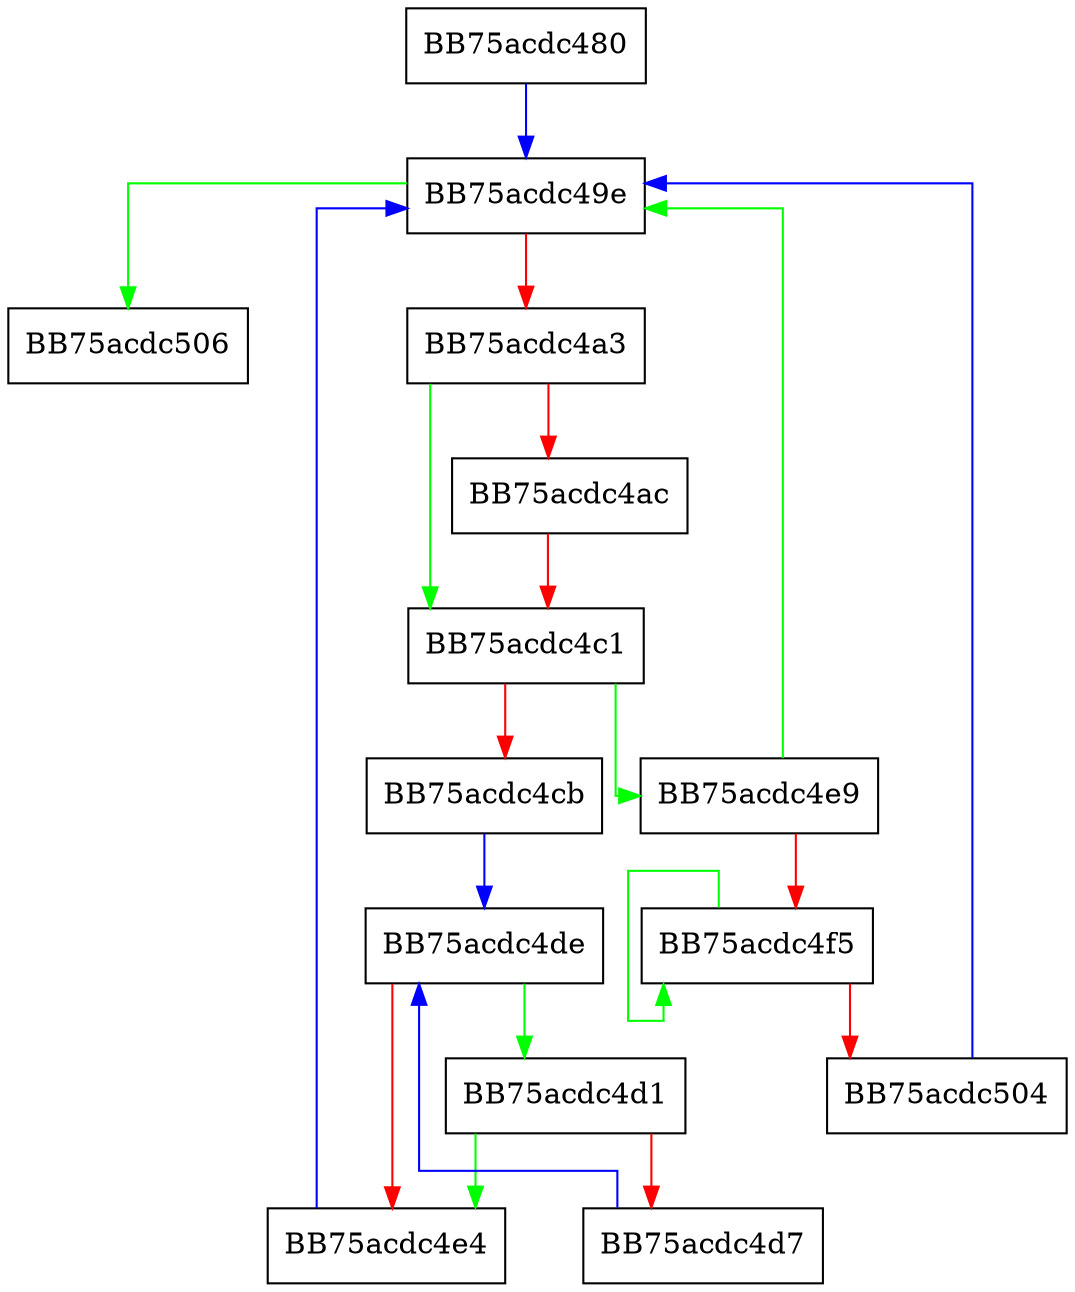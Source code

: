 digraph clear {
  node [shape="box"];
  graph [splines=ortho];
  BB75acdc480 -> BB75acdc49e [color="blue"];
  BB75acdc49e -> BB75acdc506 [color="green"];
  BB75acdc49e -> BB75acdc4a3 [color="red"];
  BB75acdc4a3 -> BB75acdc4c1 [color="green"];
  BB75acdc4a3 -> BB75acdc4ac [color="red"];
  BB75acdc4ac -> BB75acdc4c1 [color="red"];
  BB75acdc4c1 -> BB75acdc4e9 [color="green"];
  BB75acdc4c1 -> BB75acdc4cb [color="red"];
  BB75acdc4cb -> BB75acdc4de [color="blue"];
  BB75acdc4d1 -> BB75acdc4e4 [color="green"];
  BB75acdc4d1 -> BB75acdc4d7 [color="red"];
  BB75acdc4d7 -> BB75acdc4de [color="blue"];
  BB75acdc4de -> BB75acdc4d1 [color="green"];
  BB75acdc4de -> BB75acdc4e4 [color="red"];
  BB75acdc4e4 -> BB75acdc49e [color="blue"];
  BB75acdc4e9 -> BB75acdc49e [color="green"];
  BB75acdc4e9 -> BB75acdc4f5 [color="red"];
  BB75acdc4f5 -> BB75acdc4f5 [color="green"];
  BB75acdc4f5 -> BB75acdc504 [color="red"];
  BB75acdc504 -> BB75acdc49e [color="blue"];
}